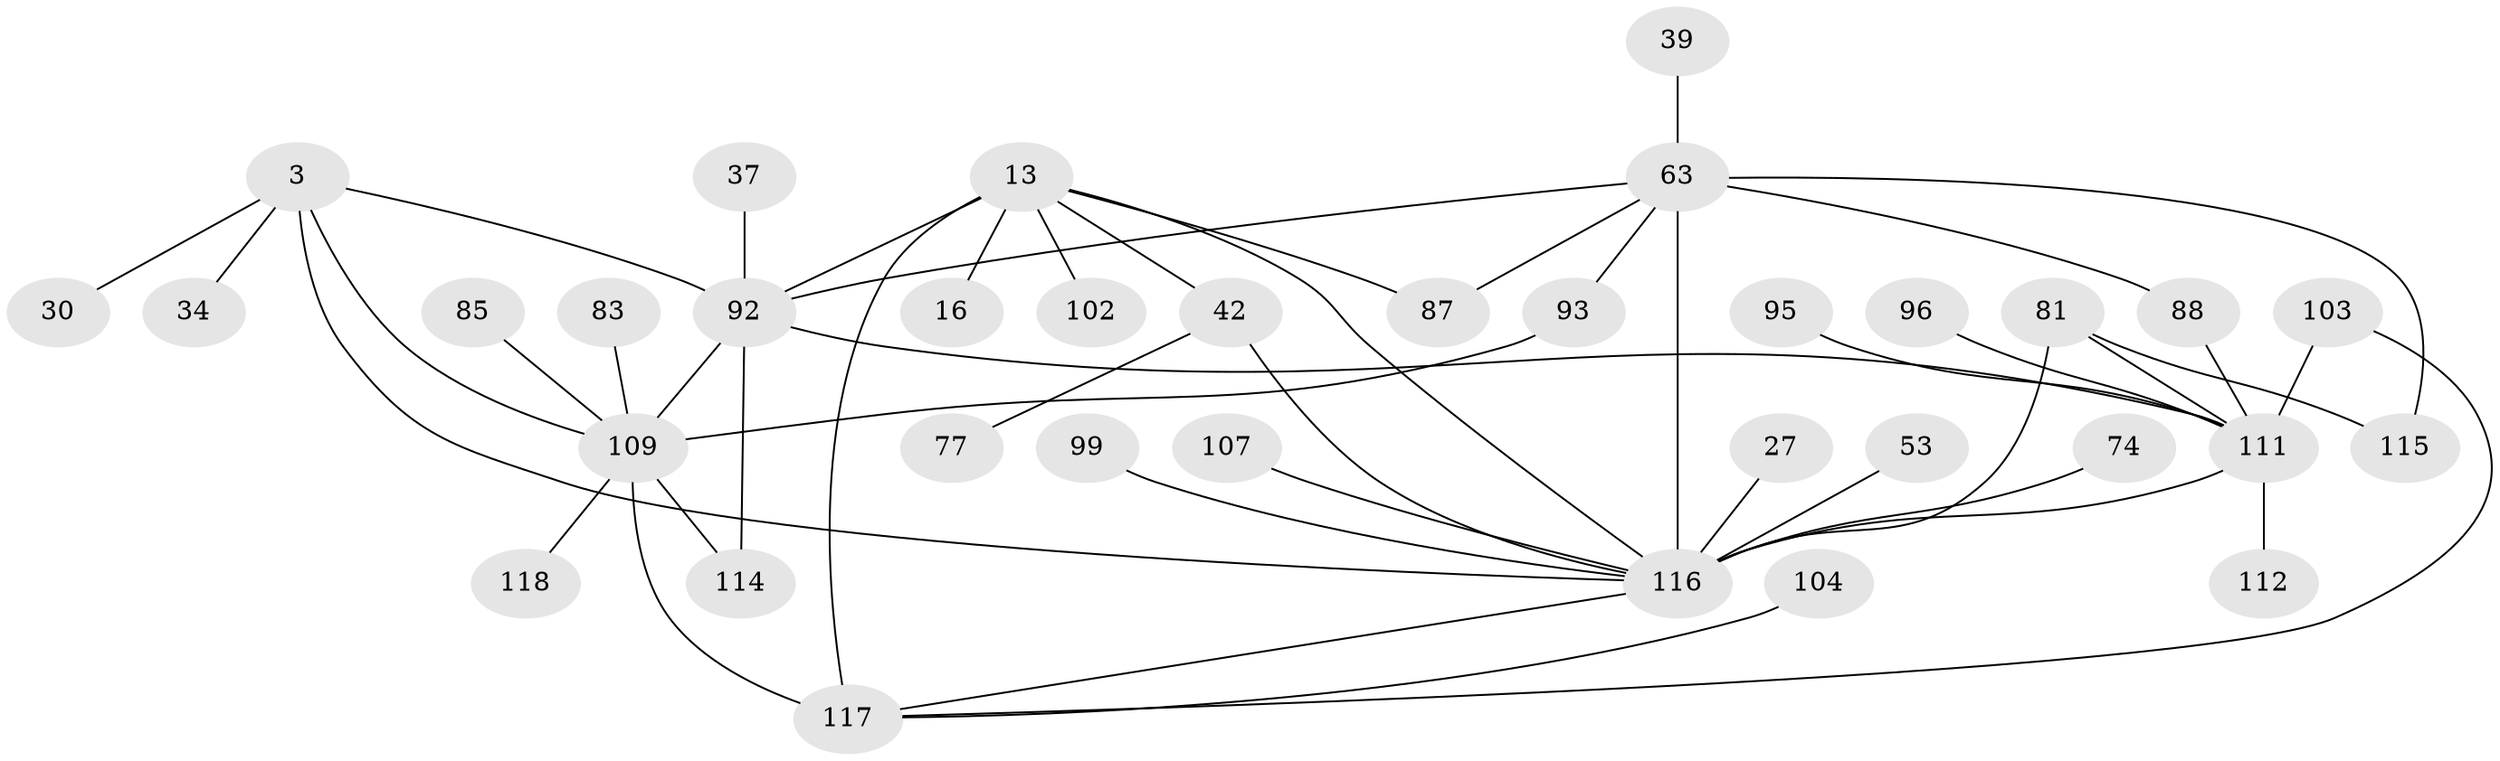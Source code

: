 // original degree distribution, {2: 0.3050847457627119, 9: 0.00847457627118644, 4: 0.1271186440677966, 7: 0.00847457627118644, 5: 0.07627118644067797, 6: 0.03389830508474576, 3: 0.2288135593220339, 8: 0.00847457627118644, 1: 0.2033898305084746}
// Generated by graph-tools (version 1.1) at 2025/45/03/04/25 21:45:41]
// undirected, 35 vertices, 48 edges
graph export_dot {
graph [start="1"]
  node [color=gray90,style=filled];
  3 [super="+2"];
  13 [super="+6"];
  16 [super="+12"];
  27;
  30;
  34;
  37;
  39;
  42 [super="+28"];
  53;
  63 [super="+54+52"];
  74;
  77;
  81 [super="+32"];
  83;
  85;
  87 [super="+56"];
  88;
  92 [super="+78+80"];
  93 [super="+59"];
  95 [super="+70"];
  96;
  99;
  102;
  103 [super="+65"];
  104;
  107;
  109 [super="+22+73+94+51"];
  111 [super="+110+64"];
  112;
  114 [super="+84"];
  115;
  116 [super="+91+76+113+108"];
  117 [super="+97+101+98"];
  118;
  3 -- 34;
  3 -- 30;
  3 -- 92 [weight=2];
  3 -- 116 [weight=5];
  3 -- 109 [weight=2];
  13 -- 16 [weight=2];
  13 -- 102;
  13 -- 42 [weight=2];
  13 -- 92 [weight=2];
  13 -- 87;
  13 -- 117 [weight=2];
  13 -- 116 [weight=2];
  27 -- 116;
  37 -- 92;
  39 -- 63;
  42 -- 77;
  42 -- 116;
  53 -- 116;
  63 -- 88;
  63 -- 115;
  63 -- 116 [weight=6];
  63 -- 87;
  63 -- 92;
  63 -- 93;
  74 -- 116;
  81 -- 115;
  81 -- 111 [weight=2];
  81 -- 116 [weight=5];
  83 -- 109;
  85 -- 109;
  88 -- 111;
  92 -- 109 [weight=2];
  92 -- 114 [weight=2];
  92 -- 111;
  93 -- 109;
  95 -- 111;
  96 -- 111;
  99 -- 116 [weight=2];
  103 -- 117;
  103 -- 111;
  104 -- 117;
  107 -- 116;
  109 -- 118;
  109 -- 117 [weight=5];
  109 -- 114;
  111 -- 112;
  111 -- 116 [weight=4];
  116 -- 117 [weight=2];
}

